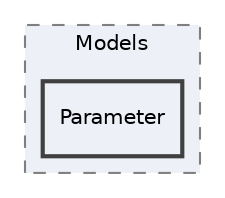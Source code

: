 digraph "Runtime/Models/Parameter"
{
 // LATEX_PDF_SIZE
  edge [fontname="Helvetica",fontsize="10",labelfontname="Helvetica",labelfontsize="10"];
  node [fontname="Helvetica",fontsize="10",shape=record];
  compound=true
  subgraph clusterdir_179b4ec8be6e2ae53f59912751de0b6f {
    graph [ bgcolor="#edf0f7", pencolor="grey50", style="filled,dashed,", label="Models", fontname="Helvetica", fontsize="10", URL="dir_179b4ec8be6e2ae53f59912751de0b6f.html"]
  dir_387f29d0b476bfb425d050061c9c0f49 [shape=box, label="Parameter", style="filled,bold,", fillcolor="#edf0f7", color="grey25", URL="dir_387f29d0b476bfb425d050061c9c0f49.html"];
  }
}
